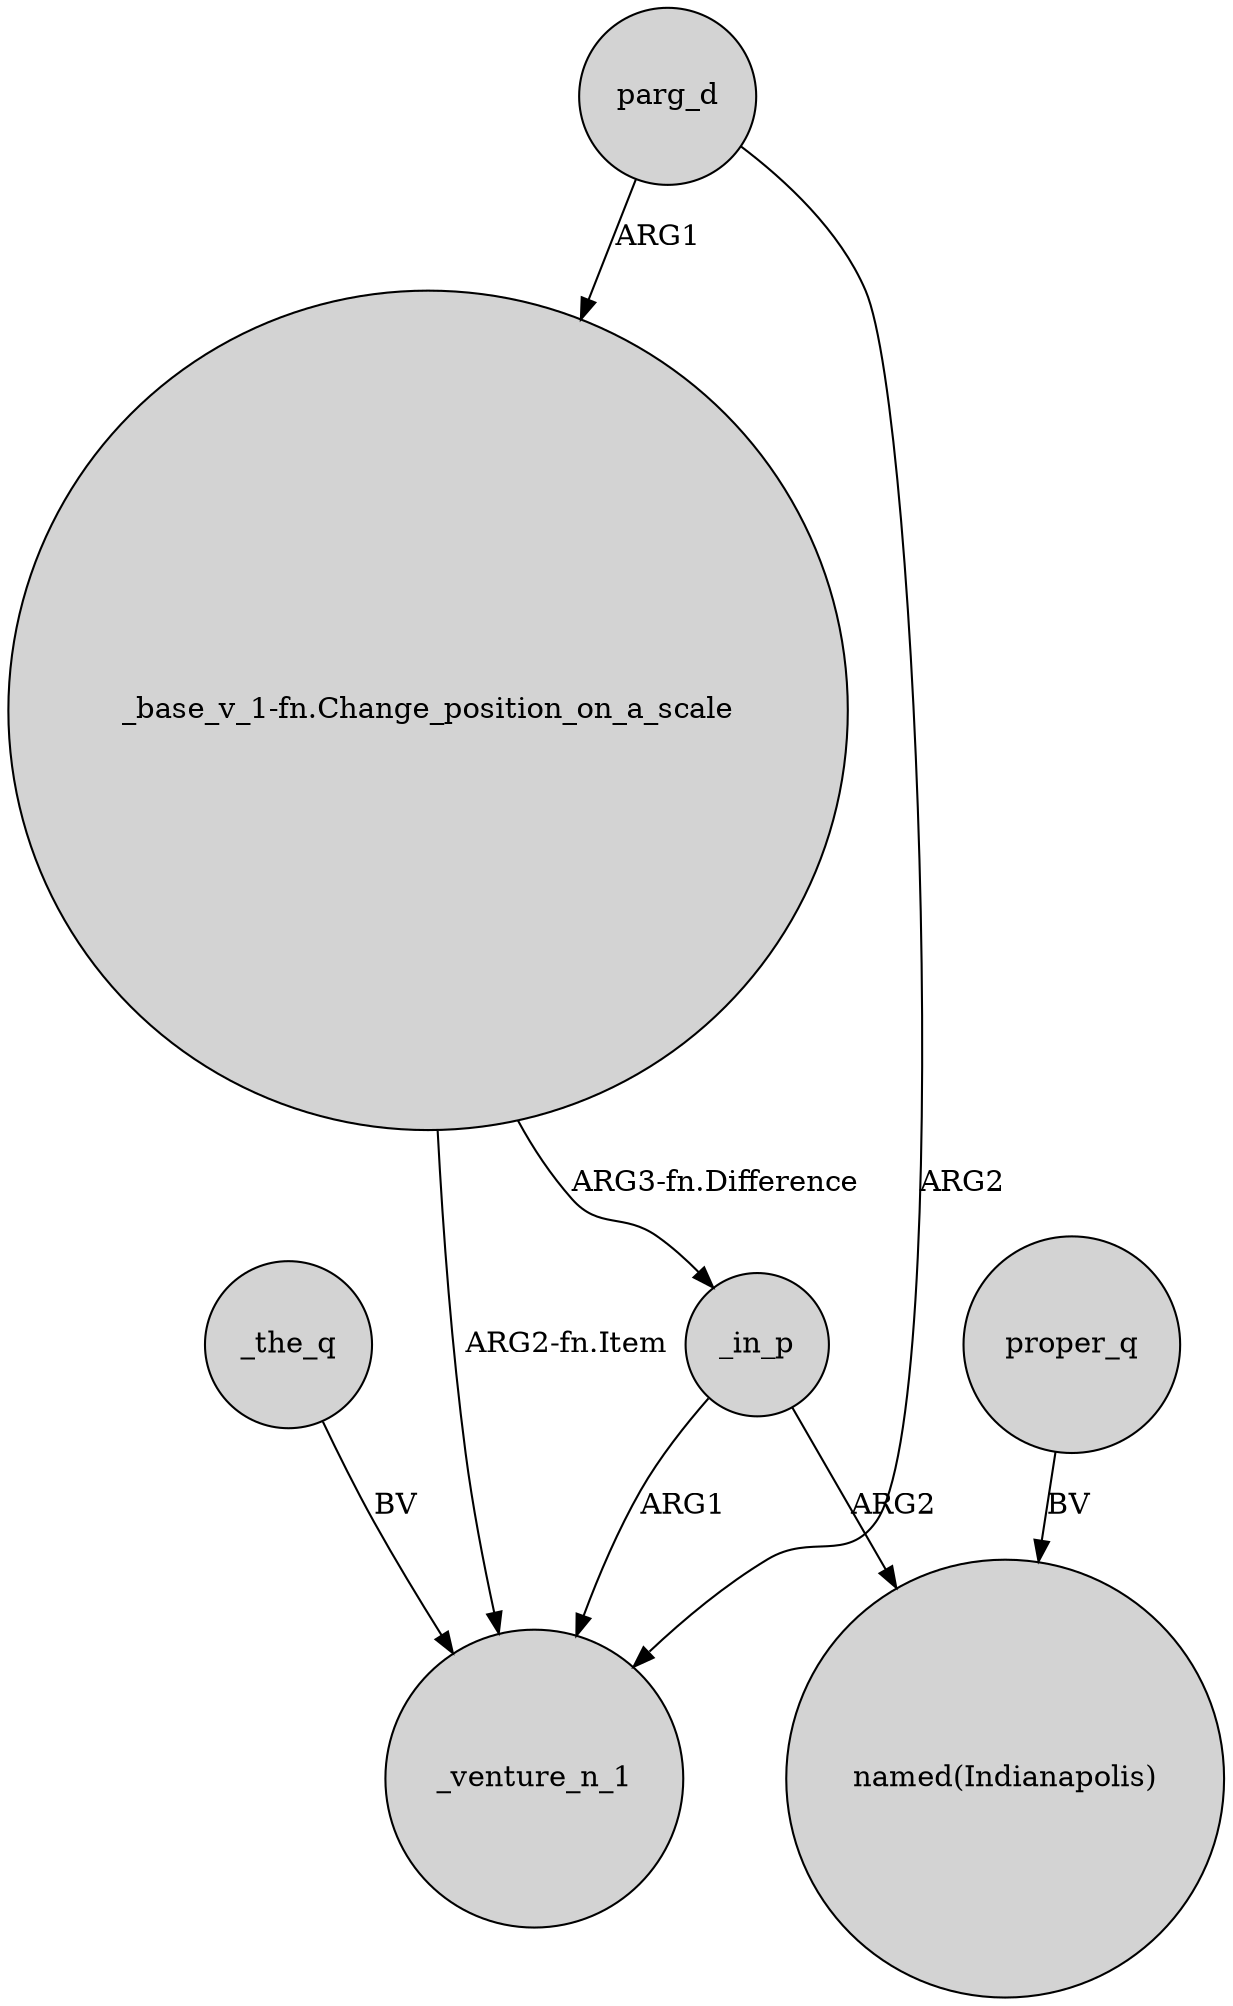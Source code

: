 digraph {
	node [shape=circle style=filled]
	"_base_v_1-fn.Change_position_on_a_scale" -> _venture_n_1 [label="ARG2-fn.Item"]
	proper_q -> "named(Indianapolis)" [label=BV]
	_the_q -> _venture_n_1 [label=BV]
	_in_p -> _venture_n_1 [label=ARG1]
	parg_d -> "_base_v_1-fn.Change_position_on_a_scale" [label=ARG1]
	"_base_v_1-fn.Change_position_on_a_scale" -> _in_p [label="ARG3-fn.Difference"]
	_in_p -> "named(Indianapolis)" [label=ARG2]
	parg_d -> _venture_n_1 [label=ARG2]
}
